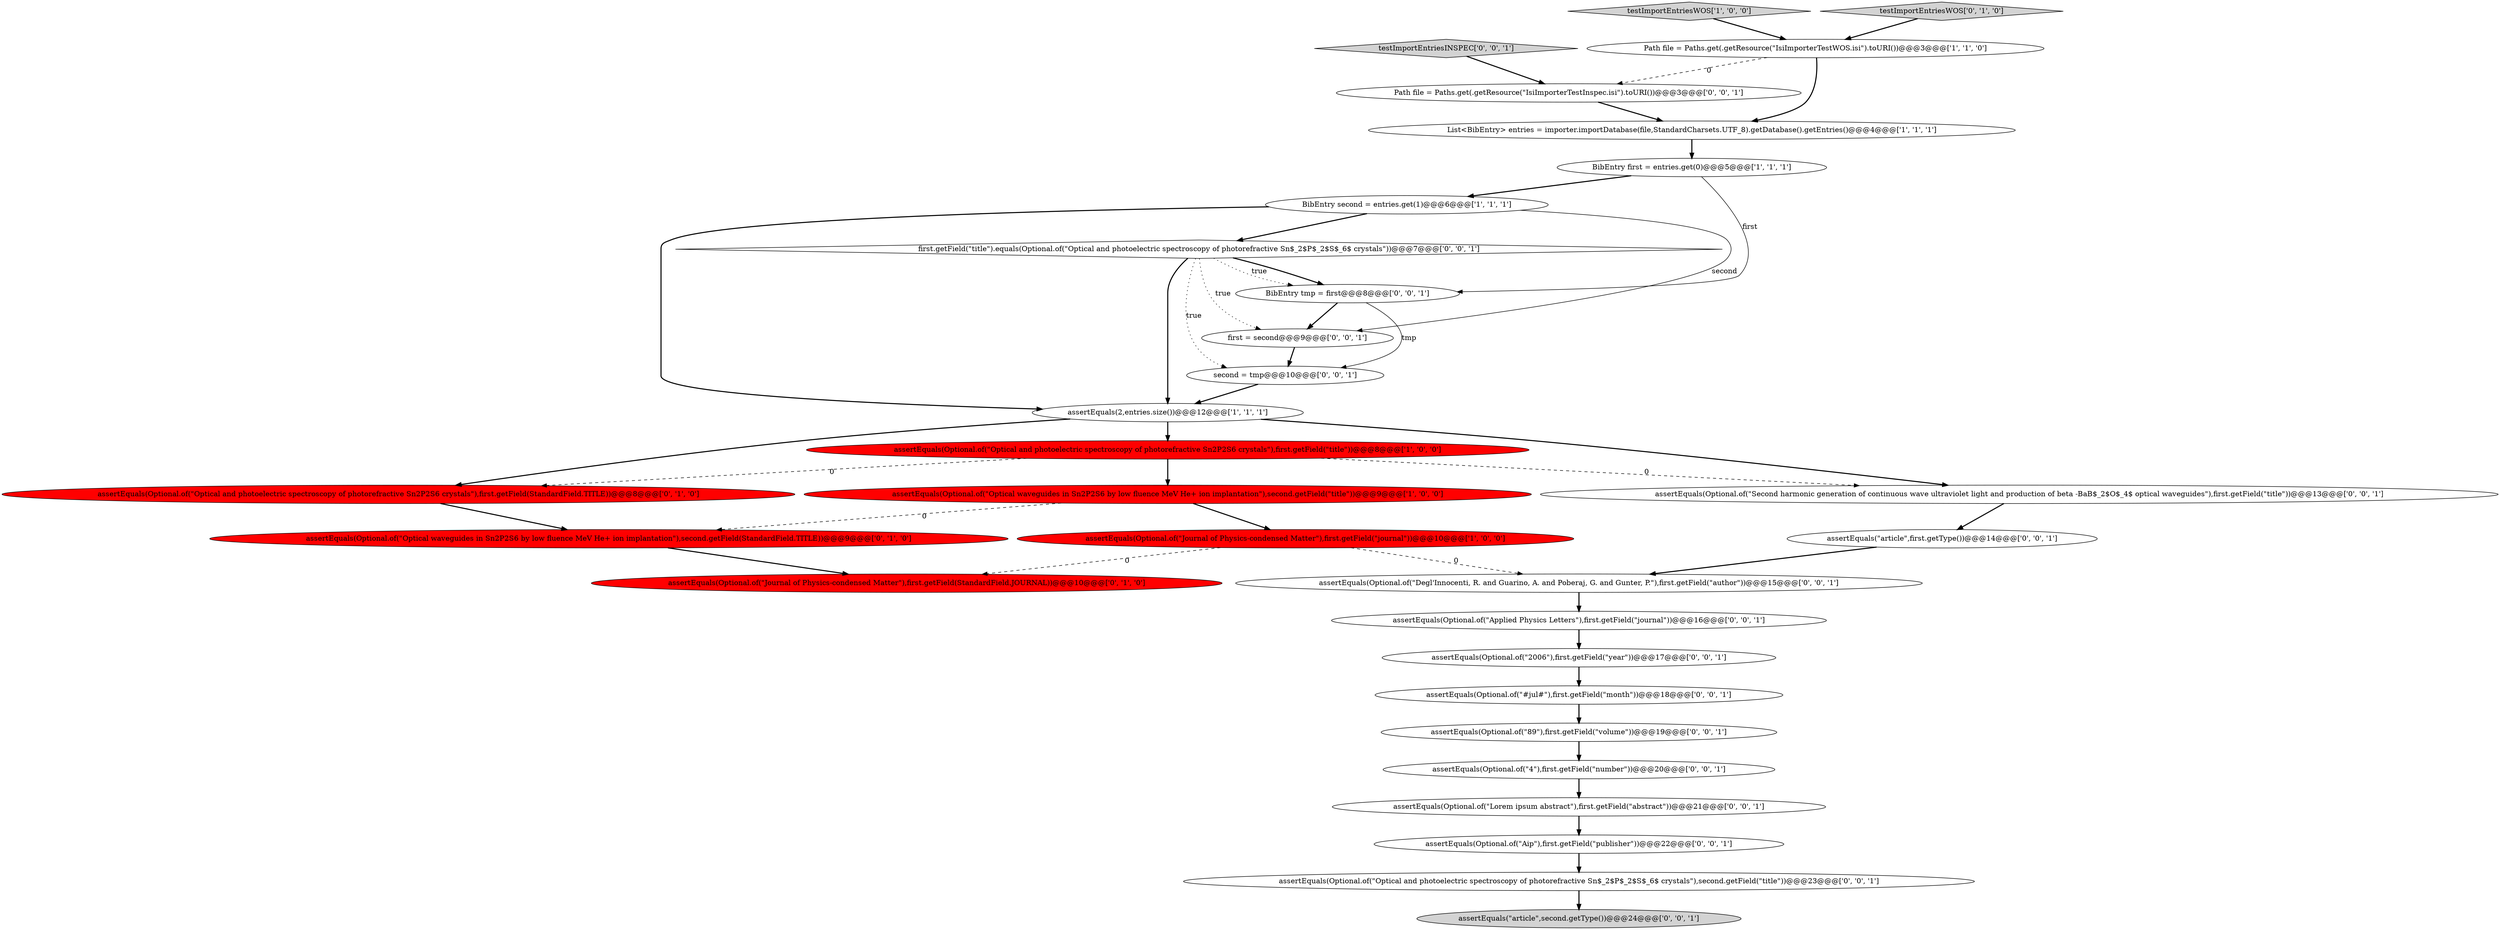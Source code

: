 digraph {
26 [style = filled, label = "first = second@@@9@@@['0', '0', '1']", fillcolor = white, shape = ellipse image = "AAA0AAABBB3BBB"];
23 [style = filled, label = "assertEquals(Optional.of(\"Aip\"),first.getField(\"publisher\"))@@@22@@@['0', '0', '1']", fillcolor = white, shape = ellipse image = "AAA0AAABBB3BBB"];
20 [style = filled, label = "second = tmp@@@10@@@['0', '0', '1']", fillcolor = white, shape = ellipse image = "AAA0AAABBB3BBB"];
19 [style = filled, label = "assertEquals(\"article\",second.getType())@@@24@@@['0', '0', '1']", fillcolor = lightgray, shape = ellipse image = "AAA0AAABBB3BBB"];
6 [style = filled, label = "BibEntry first = entries.get(0)@@@5@@@['1', '1', '1']", fillcolor = white, shape = ellipse image = "AAA0AAABBB1BBB"];
2 [style = filled, label = "Path file = Paths.get(.getResource(\"IsiImporterTestWOS.isi\").toURI())@@@3@@@['1', '1', '0']", fillcolor = white, shape = ellipse image = "AAA0AAABBB1BBB"];
3 [style = filled, label = "List<BibEntry> entries = importer.importDatabase(file,StandardCharsets.UTF_8).getDatabase().getEntries()@@@4@@@['1', '1', '1']", fillcolor = white, shape = ellipse image = "AAA0AAABBB1BBB"];
9 [style = filled, label = "assertEquals(Optional.of(\"Optical and photoelectric spectroscopy of photorefractive Sn2P2S6 crystals\"),first.getField(StandardField.TITLE))@@@8@@@['0', '1', '0']", fillcolor = red, shape = ellipse image = "AAA1AAABBB2BBB"];
24 [style = filled, label = "assertEquals(Optional.of(\"Second harmonic generation of continuous wave ultraviolet light and production of beta -BaB$_2$O$_4$ optical waveguides\"),first.getField(\"title\"))@@@13@@@['0', '0', '1']", fillcolor = white, shape = ellipse image = "AAA0AAABBB3BBB"];
29 [style = filled, label = "BibEntry tmp = first@@@8@@@['0', '0', '1']", fillcolor = white, shape = ellipse image = "AAA0AAABBB3BBB"];
15 [style = filled, label = "Path file = Paths.get(.getResource(\"IsiImporterTestInspec.isi\").toURI())@@@3@@@['0', '0', '1']", fillcolor = white, shape = ellipse image = "AAA0AAABBB3BBB"];
18 [style = filled, label = "assertEquals(Optional.of(\"Applied Physics Letters\"),first.getField(\"journal\"))@@@16@@@['0', '0', '1']", fillcolor = white, shape = ellipse image = "AAA0AAABBB3BBB"];
17 [style = filled, label = "assertEquals(Optional.of(\"Lorem ipsum abstract\"),first.getField(\"abstract\"))@@@21@@@['0', '0', '1']", fillcolor = white, shape = ellipse image = "AAA0AAABBB3BBB"];
13 [style = filled, label = "assertEquals(Optional.of(\"Optical and photoelectric spectroscopy of photorefractive Sn$_2$P$_2$S$_6$ crystals\"),second.getField(\"title\"))@@@23@@@['0', '0', '1']", fillcolor = white, shape = ellipse image = "AAA0AAABBB3BBB"];
4 [style = filled, label = "BibEntry second = entries.get(1)@@@6@@@['1', '1', '1']", fillcolor = white, shape = ellipse image = "AAA0AAABBB1BBB"];
0 [style = filled, label = "assertEquals(Optional.of(\"Optical waveguides in Sn2P2S6 by low fluence MeV He+ ion implantation\"),second.getField(\"title\"))@@@9@@@['1', '0', '0']", fillcolor = red, shape = ellipse image = "AAA1AAABBB1BBB"];
1 [style = filled, label = "assertEquals(Optional.of(\"Optical and photoelectric spectroscopy of photorefractive Sn2P2S6 crystals\"),first.getField(\"title\"))@@@8@@@['1', '0', '0']", fillcolor = red, shape = ellipse image = "AAA1AAABBB1BBB"];
7 [style = filled, label = "assertEquals(2,entries.size())@@@12@@@['1', '1', '1']", fillcolor = white, shape = ellipse image = "AAA0AAABBB1BBB"];
22 [style = filled, label = "assertEquals(Optional.of(\"#jul#\"),first.getField(\"month\"))@@@18@@@['0', '0', '1']", fillcolor = white, shape = ellipse image = "AAA0AAABBB3BBB"];
28 [style = filled, label = "assertEquals(Optional.of(\"4\"),first.getField(\"number\"))@@@20@@@['0', '0', '1']", fillcolor = white, shape = ellipse image = "AAA0AAABBB3BBB"];
27 [style = filled, label = "assertEquals(Optional.of(\"Degl'Innocenti, R. and Guarino, A. and Poberaj, G. and Gunter, P.\"),first.getField(\"author\"))@@@15@@@['0', '0', '1']", fillcolor = white, shape = ellipse image = "AAA0AAABBB3BBB"];
8 [style = filled, label = "testImportEntriesWOS['1', '0', '0']", fillcolor = lightgray, shape = diamond image = "AAA0AAABBB1BBB"];
12 [style = filled, label = "testImportEntriesWOS['0', '1', '0']", fillcolor = lightgray, shape = diamond image = "AAA0AAABBB2BBB"];
5 [style = filled, label = "assertEquals(Optional.of(\"Journal of Physics-condensed Matter\"),first.getField(\"journal\"))@@@10@@@['1', '0', '0']", fillcolor = red, shape = ellipse image = "AAA1AAABBB1BBB"];
10 [style = filled, label = "assertEquals(Optional.of(\"Optical waveguides in Sn2P2S6 by low fluence MeV He+ ion implantation\"),second.getField(StandardField.TITLE))@@@9@@@['0', '1', '0']", fillcolor = red, shape = ellipse image = "AAA1AAABBB2BBB"];
11 [style = filled, label = "assertEquals(Optional.of(\"Journal of Physics-condensed Matter\"),first.getField(StandardField.JOURNAL))@@@10@@@['0', '1', '0']", fillcolor = red, shape = ellipse image = "AAA1AAABBB2BBB"];
16 [style = filled, label = "first.getField(\"title\").equals(Optional.of(\"Optical and photoelectric spectroscopy of photorefractive Sn$_2$P$_2$S$_6$ crystals\"))@@@7@@@['0', '0', '1']", fillcolor = white, shape = diamond image = "AAA0AAABBB3BBB"];
30 [style = filled, label = "assertEquals(Optional.of(\"89\"),first.getField(\"volume\"))@@@19@@@['0', '0', '1']", fillcolor = white, shape = ellipse image = "AAA0AAABBB3BBB"];
25 [style = filled, label = "assertEquals(Optional.of(\"2006\"),first.getField(\"year\"))@@@17@@@['0', '0', '1']", fillcolor = white, shape = ellipse image = "AAA0AAABBB3BBB"];
21 [style = filled, label = "testImportEntriesINSPEC['0', '0', '1']", fillcolor = lightgray, shape = diamond image = "AAA0AAABBB3BBB"];
14 [style = filled, label = "assertEquals(\"article\",first.getType())@@@14@@@['0', '0', '1']", fillcolor = white, shape = ellipse image = "AAA0AAABBB3BBB"];
4->16 [style = bold, label=""];
27->18 [style = bold, label=""];
7->1 [style = bold, label=""];
25->22 [style = bold, label=""];
6->29 [style = solid, label="first"];
21->15 [style = bold, label=""];
2->3 [style = bold, label=""];
16->29 [style = bold, label=""];
16->7 [style = bold, label=""];
3->6 [style = bold, label=""];
16->20 [style = dotted, label="true"];
1->9 [style = dashed, label="0"];
1->0 [style = bold, label=""];
9->10 [style = bold, label=""];
15->3 [style = bold, label=""];
17->23 [style = bold, label=""];
22->30 [style = bold, label=""];
4->7 [style = bold, label=""];
0->10 [style = dashed, label="0"];
24->14 [style = bold, label=""];
29->26 [style = bold, label=""];
16->26 [style = dotted, label="true"];
2->15 [style = dashed, label="0"];
7->9 [style = bold, label=""];
6->4 [style = bold, label=""];
12->2 [style = bold, label=""];
7->24 [style = bold, label=""];
13->19 [style = bold, label=""];
5->27 [style = dashed, label="0"];
30->28 [style = bold, label=""];
8->2 [style = bold, label=""];
5->11 [style = dashed, label="0"];
23->13 [style = bold, label=""];
1->24 [style = dashed, label="0"];
18->25 [style = bold, label=""];
28->17 [style = bold, label=""];
14->27 [style = bold, label=""];
20->7 [style = bold, label=""];
4->26 [style = solid, label="second"];
16->29 [style = dotted, label="true"];
29->20 [style = solid, label="tmp"];
26->20 [style = bold, label=""];
0->5 [style = bold, label=""];
10->11 [style = bold, label=""];
}
